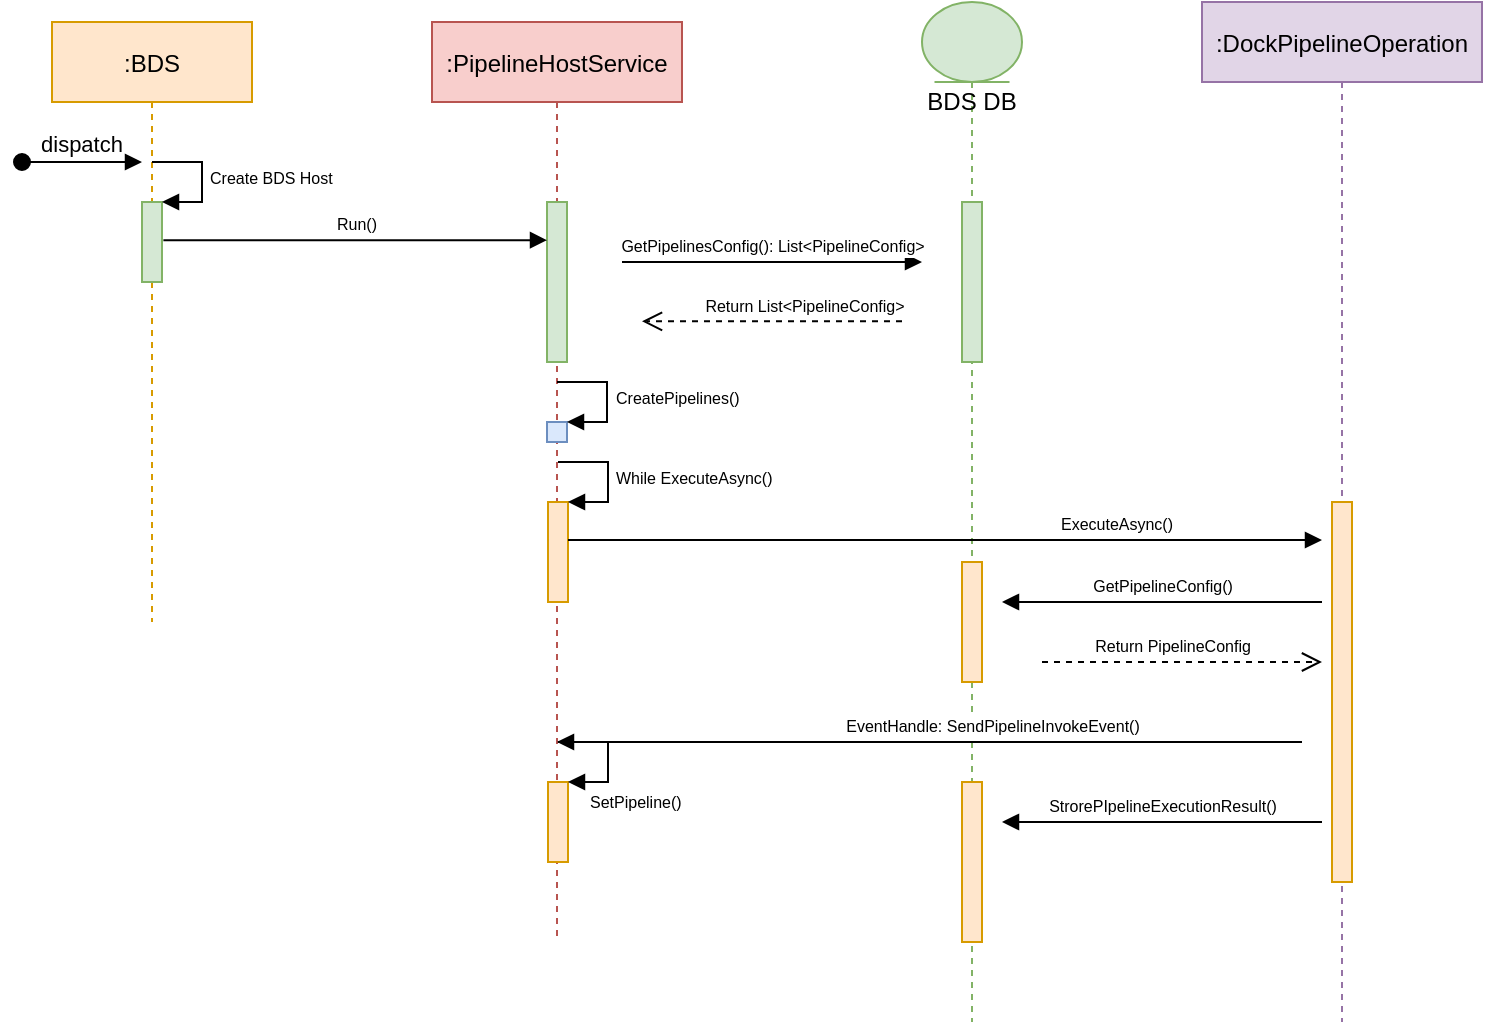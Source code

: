 <mxfile version="13.10.8" type="device" pages="4"><diagram id="kgpKYQtTHZ0yAKxKKP6v" name="BDSWorkFlow"><mxGraphModel dx="1102" dy="614" grid="1" gridSize="10" guides="1" tooltips="1" connect="1" arrows="1" fold="1" page="1" pageScale="1" pageWidth="850" pageHeight="1100" background="none" math="0" shadow="0"><root><mxCell id="0"/><mxCell id="1" parent="0"/><mxCell id="3nuBFxr9cyL0pnOWT2aG-1" value=":BDS" style="shape=umlLifeline;perimeter=lifelinePerimeter;container=1;collapsible=0;recursiveResize=0;rounded=0;shadow=0;strokeWidth=1;fillColor=#ffe6cc;strokeColor=#d79b00;" parent="1" vertex="1"><mxGeometry x="105" y="90" width="100" height="300" as="geometry"/></mxCell><mxCell id="3nuBFxr9cyL0pnOWT2aG-3" value="dispatch" style="verticalAlign=bottom;startArrow=oval;endArrow=block;startSize=8;shadow=0;strokeWidth=1;" parent="3nuBFxr9cyL0pnOWT2aG-1" edge="1"><mxGeometry relative="1" as="geometry"><mxPoint x="-15" y="70" as="sourcePoint"/><mxPoint x="45" y="70" as="targetPoint"/></mxGeometry></mxCell><mxCell id="y8bdhfk6I3PxxuEgLEaM-15" value="" style="html=1;points=[];perimeter=orthogonalPerimeter;fontSize=8;fillColor=#d5e8d4;strokeColor=#82b366;" parent="3nuBFxr9cyL0pnOWT2aG-1" vertex="1"><mxGeometry x="45" y="90" width="10" height="40" as="geometry"/></mxCell><mxCell id="y8bdhfk6I3PxxuEgLEaM-16" value="Create BDS Host" style="edgeStyle=orthogonalEdgeStyle;html=1;align=left;spacingLeft=2;endArrow=block;rounded=0;entryX=1;entryY=0;fontSize=8;" parent="3nuBFxr9cyL0pnOWT2aG-1" target="y8bdhfk6I3PxxuEgLEaM-15" edge="1"><mxGeometry relative="1" as="geometry"><mxPoint x="50" y="70" as="sourcePoint"/><Array as="points"><mxPoint x="75" y="70"/></Array></mxGeometry></mxCell><mxCell id="3nuBFxr9cyL0pnOWT2aG-5" value=":PipelineHostService" style="shape=umlLifeline;perimeter=lifelinePerimeter;container=1;collapsible=0;recursiveResize=0;rounded=0;shadow=0;strokeWidth=1;fillColor=#f8cecc;strokeColor=#b85450;" parent="1" vertex="1"><mxGeometry x="295" y="90" width="125" height="460" as="geometry"/></mxCell><mxCell id="3nuBFxr9cyL0pnOWT2aG-6" value="" style="points=[];perimeter=orthogonalPerimeter;rounded=0;shadow=0;strokeWidth=1;fillColor=#d5e8d4;strokeColor=#82b366;" parent="3nuBFxr9cyL0pnOWT2aG-5" vertex="1"><mxGeometry x="57.5" y="90" width="10" height="80" as="geometry"/></mxCell><mxCell id="y8bdhfk6I3PxxuEgLEaM-41" value="" style="html=1;points=[];perimeter=orthogonalPerimeter;fontSize=8;fillColor=#dae8fc;strokeColor=#6c8ebf;" parent="3nuBFxr9cyL0pnOWT2aG-5" vertex="1"><mxGeometry x="57.5" y="200" width="10" height="10" as="geometry"/></mxCell><mxCell id="y8bdhfk6I3PxxuEgLEaM-42" value="CreatePipelines()" style="edgeStyle=orthogonalEdgeStyle;html=1;align=left;spacingLeft=2;endArrow=block;rounded=0;entryX=1;entryY=0;fontSize=8;" parent="3nuBFxr9cyL0pnOWT2aG-5" target="y8bdhfk6I3PxxuEgLEaM-41" edge="1"><mxGeometry relative="1" as="geometry"><mxPoint x="62.5" y="180" as="sourcePoint"/><Array as="points"><mxPoint x="87.5" y="180"/></Array></mxGeometry></mxCell><mxCell id="y8bdhfk6I3PxxuEgLEaM-43" value="" style="html=1;points=[];perimeter=orthogonalPerimeter;fontSize=8;fillColor=#ffe6cc;strokeColor=#d79b00;" parent="3nuBFxr9cyL0pnOWT2aG-5" vertex="1"><mxGeometry x="58" y="240" width="10" height="50" as="geometry"/></mxCell><mxCell id="y8bdhfk6I3PxxuEgLEaM-44" value="While&amp;nbsp;ExecuteAsync()" style="edgeStyle=orthogonalEdgeStyle;html=1;align=left;spacingLeft=2;endArrow=block;rounded=0;entryX=1;entryY=0;fontSize=8;" parent="3nuBFxr9cyL0pnOWT2aG-5" target="y8bdhfk6I3PxxuEgLEaM-43" edge="1"><mxGeometry relative="1" as="geometry"><mxPoint x="63" y="220" as="sourcePoint"/><Array as="points"><mxPoint x="88" y="220"/></Array></mxGeometry></mxCell><mxCell id="y8bdhfk6I3PxxuEgLEaM-46" value="" style="html=1;points=[];perimeter=orthogonalPerimeter;fontSize=8;fillColor=#ffe6cc;strokeColor=#d79b00;" parent="3nuBFxr9cyL0pnOWT2aG-5" vertex="1"><mxGeometry x="58" y="380" width="10" height="40" as="geometry"/></mxCell><mxCell id="y8bdhfk6I3PxxuEgLEaM-47" value="SetPipeline()" style="edgeStyle=orthogonalEdgeStyle;html=1;align=left;spacingLeft=2;endArrow=block;rounded=0;entryX=1;entryY=0;fontSize=8;" parent="3nuBFxr9cyL0pnOWT2aG-5" target="y8bdhfk6I3PxxuEgLEaM-46" edge="1"><mxGeometry x="0.784" y="10" relative="1" as="geometry"><mxPoint x="63" y="360" as="sourcePoint"/><Array as="points"><mxPoint x="88" y="360"/></Array><mxPoint as="offset"/></mxGeometry></mxCell><mxCell id="y8bdhfk6I3PxxuEgLEaM-7" value=":DockPipelineOperation" style="shape=umlLifeline;perimeter=lifelinePerimeter;container=1;collapsible=0;recursiveResize=0;rounded=0;shadow=0;strokeWidth=1;fillColor=#e1d5e7;strokeColor=#9673a6;" parent="1" vertex="1"><mxGeometry x="680" y="80" width="140" height="510" as="geometry"/></mxCell><mxCell id="y8bdhfk6I3PxxuEgLEaM-8" value="" style="points=[];perimeter=orthogonalPerimeter;rounded=0;shadow=0;strokeWidth=1;fillColor=#ffe6cc;strokeColor=#d79b00;" parent="y8bdhfk6I3PxxuEgLEaM-7" vertex="1"><mxGeometry x="65" y="250" width="10" height="190" as="geometry"/></mxCell><mxCell id="y8bdhfk6I3PxxuEgLEaM-14" value="&lt;font style=&quot;font-size: 12px&quot;&gt;BDS DB&lt;/font&gt;" style="shape=umlLifeline;participant=umlEntity;perimeter=lifelinePerimeter;whiteSpace=wrap;html=1;container=1;collapsible=0;recursiveResize=0;verticalAlign=top;spacingTop=36;outlineConnect=0;fontSize=8;fillColor=#d5e8d4;strokeColor=#82b366;" parent="1" vertex="1"><mxGeometry x="540" y="80" width="50" height="510" as="geometry"/></mxCell><mxCell id="y8bdhfk6I3PxxuEgLEaM-26" value="" style="html=1;points=[];perimeter=orthogonalPerimeter;fontSize=8;fillColor=#d5e8d4;strokeColor=#82b366;" parent="y8bdhfk6I3PxxuEgLEaM-14" vertex="1"><mxGeometry x="20" y="100" width="10" height="80" as="geometry"/></mxCell><mxCell id="y8bdhfk6I3PxxuEgLEaM-35" value="" style="html=1;points=[];perimeter=orthogonalPerimeter;fontSize=8;fillColor=#ffe6cc;strokeColor=#d79b00;" parent="y8bdhfk6I3PxxuEgLEaM-14" vertex="1"><mxGeometry x="20" y="280" width="10" height="60" as="geometry"/></mxCell><mxCell id="y8bdhfk6I3PxxuEgLEaM-48" value="" style="html=1;points=[];perimeter=orthogonalPerimeter;fontSize=8;fillColor=#ffe6cc;strokeColor=#d79b00;" parent="y8bdhfk6I3PxxuEgLEaM-14" vertex="1"><mxGeometry x="20" y="390" width="10" height="80" as="geometry"/></mxCell><mxCell id="y8bdhfk6I3PxxuEgLEaM-17" value="Run()" style="html=1;verticalAlign=bottom;endArrow=block;fontSize=8;exitX=1.069;exitY=0.477;exitDx=0;exitDy=0;exitPerimeter=0;" parent="1" source="y8bdhfk6I3PxxuEgLEaM-15" target="3nuBFxr9cyL0pnOWT2aG-6" edge="1"><mxGeometry width="80" relative="1" as="geometry"><mxPoint x="200" y="200" as="sourcePoint"/><mxPoint x="310" y="200" as="targetPoint"/></mxGeometry></mxCell><mxCell id="y8bdhfk6I3PxxuEgLEaM-25" value="GetPipelinesConfig(): List&amp;lt;PipelineConfig&amp;gt;" style="html=1;verticalAlign=bottom;endArrow=block;fontSize=8;" parent="1" edge="1"><mxGeometry width="80" relative="1" as="geometry"><mxPoint x="390" y="210" as="sourcePoint"/><mxPoint x="540" y="210" as="targetPoint"/></mxGeometry></mxCell><mxCell id="y8bdhfk6I3PxxuEgLEaM-28" value="Return List&amp;lt;PipelineConfig&amp;gt;" style="html=1;verticalAlign=bottom;endArrow=open;dashed=1;endSize=8;fontSize=8;" parent="1" edge="1"><mxGeometry x="-0.25" relative="1" as="geometry"><mxPoint x="530" y="239.66" as="sourcePoint"/><mxPoint x="400" y="239.66" as="targetPoint"/><mxPoint as="offset"/></mxGeometry></mxCell><mxCell id="y8bdhfk6I3PxxuEgLEaM-31" value="ExecuteAsync()" style="html=1;verticalAlign=bottom;endArrow=block;fontSize=8;" parent="1" source="y8bdhfk6I3PxxuEgLEaM-43" edge="1"><mxGeometry x="0.453" width="80" relative="1" as="geometry"><mxPoint x="390" y="349" as="sourcePoint"/><mxPoint x="740" y="349" as="targetPoint"/><mxPoint as="offset"/></mxGeometry></mxCell><mxCell id="y8bdhfk6I3PxxuEgLEaM-36" value="GetPipelineConfig()" style="html=1;verticalAlign=bottom;endArrow=block;fontSize=8;" parent="1" edge="1"><mxGeometry width="80" relative="1" as="geometry"><mxPoint x="740" y="380" as="sourcePoint"/><mxPoint x="580" y="380" as="targetPoint"/></mxGeometry></mxCell><mxCell id="y8bdhfk6I3PxxuEgLEaM-37" value="Return PipelineConfig" style="html=1;verticalAlign=bottom;endArrow=open;dashed=1;endSize=8;fontSize=8;" parent="1" edge="1"><mxGeometry x="-0.077" relative="1" as="geometry"><mxPoint x="600" y="410" as="sourcePoint"/><mxPoint x="740" y="410" as="targetPoint"/><mxPoint as="offset"/></mxGeometry></mxCell><mxCell id="y8bdhfk6I3PxxuEgLEaM-40" value="EventHandle: SendPipelineInvokeEvent()" style="html=1;verticalAlign=bottom;endArrow=block;fontSize=8;" parent="1" target="3nuBFxr9cyL0pnOWT2aG-5" edge="1"><mxGeometry x="-0.167" width="80" relative="1" as="geometry"><mxPoint x="730" y="450" as="sourcePoint"/><mxPoint x="510" y="450" as="targetPoint"/><mxPoint as="offset"/></mxGeometry></mxCell><mxCell id="y8bdhfk6I3PxxuEgLEaM-49" value="StrorePIpelineExecutionResult()" style="html=1;verticalAlign=bottom;endArrow=block;fontSize=8;" parent="1" edge="1"><mxGeometry width="80" relative="1" as="geometry"><mxPoint x="740" y="490" as="sourcePoint"/><mxPoint x="580" y="490" as="targetPoint"/></mxGeometry></mxCell></root></mxGraphModel></diagram><diagram id="IE95ySU-UBzpjy63eJB9" name="InheritInterface"><mxGraphModel dx="1952" dy="614" grid="0" gridSize="10" guides="1" tooltips="1" connect="1" arrows="1" fold="1" page="1" pageScale="1" pageWidth="850" pageHeight="1100" math="0" shadow="0"><root><mxCell id="-082VJbZBnjSl6bDtfUx-0"/><mxCell id="-082VJbZBnjSl6bDtfUx-1" parent="-082VJbZBnjSl6bDtfUx-0"/><mxCell id="-082VJbZBnjSl6bDtfUx-24" style="edgeStyle=none;rounded=0;orthogonalLoop=1;jettySize=auto;html=1;fontSize=12;" edge="1" parent="-082VJbZBnjSl6bDtfUx-1" source="-082VJbZBnjSl6bDtfUx-2" target="-082VJbZBnjSl6bDtfUx-7"><mxGeometry relative="1" as="geometry"/></mxCell><mxCell id="-082VJbZBnjSl6bDtfUx-25" value="Property Ref" style="edgeLabel;html=1;align=center;verticalAlign=middle;resizable=0;points=[];fontSize=12;" vertex="1" connectable="0" parent="-082VJbZBnjSl6bDtfUx-24"><mxGeometry x="0.112" relative="1" as="geometry"><mxPoint as="offset"/></mxGeometry></mxCell><mxCell id="-082VJbZBnjSl6bDtfUx-2" value="Resource" style="html=1;fontSize=12;fontStyle=1;fillColor=#ffe6cc;strokeColor=#d79b00;" vertex="1" parent="-082VJbZBnjSl6bDtfUx-1"><mxGeometry x="-325" y="85" width="210" height="60" as="geometry"/></mxCell><mxCell id="-082VJbZBnjSl6bDtfUx-26" style="edgeStyle=none;rounded=0;orthogonalLoop=1;jettySize=auto;html=1;fontSize=12;entryX=0.25;entryY=1;entryDx=0;entryDy=0;" edge="1" parent="-082VJbZBnjSl6bDtfUx-1" source="-082VJbZBnjSl6bDtfUx-9" target="-082VJbZBnjSl6bDtfUx-7"><mxGeometry relative="1" as="geometry"><mxPoint x="20" y="205" as="targetPoint"/></mxGeometry></mxCell><mxCell id="-082VJbZBnjSl6bDtfUx-27" value="Inherit" style="edgeLabel;html=1;align=center;verticalAlign=middle;resizable=0;points=[];fontSize=12;" vertex="1" connectable="0" parent="-082VJbZBnjSl6bDtfUx-26"><mxGeometry x="-0.161" y="-1" relative="1" as="geometry"><mxPoint as="offset"/></mxGeometry></mxCell><mxCell id="-082VJbZBnjSl6bDtfUx-7" value="«interface»&lt;br&gt;&lt;b&gt;IResourceProperties&lt;/b&gt;" style="html=1;fontSize=12;fillColor=#d5e8d4;strokeColor=#82b366;" vertex="1" parent="-082VJbZBnjSl6bDtfUx-1"><mxGeometry x="-360" y="243" width="280" height="60" as="geometry"/></mxCell><mxCell id="-082VJbZBnjSl6bDtfUx-9" value="«interface»&lt;br&gt;&lt;b&gt;IBook&lt;/b&gt;" style="html=1;fontSize=12;fillColor=#d5e8d4;strokeColor=#82b366;" vertex="1" parent="-082VJbZBnjSl6bDtfUx-1"><mxGeometry x="-456" y="407" width="230" height="60" as="geometry"/></mxCell><mxCell id="-082VJbZBnjSl6bDtfUx-30" style="edgeStyle=none;rounded=0;orthogonalLoop=1;jettySize=auto;html=1;exitX=0.5;exitY=0;exitDx=0;exitDy=0;entryX=0.5;entryY=1;entryDx=0;entryDy=0;fontSize=12;" edge="1" parent="-082VJbZBnjSl6bDtfUx-1" source="-082VJbZBnjSl6bDtfUx-13" target="-082VJbZBnjSl6bDtfUx-9"><mxGeometry relative="1" as="geometry"/></mxCell><mxCell id="-082VJbZBnjSl6bDtfUx-31" value="Implement" style="edgeLabel;html=1;align=center;verticalAlign=middle;resizable=0;points=[];fontSize=12;" vertex="1" connectable="0" parent="-082VJbZBnjSl6bDtfUx-30"><mxGeometry x="0.176" relative="1" as="geometry"><mxPoint as="offset"/></mxGeometry></mxCell><mxCell id="-082VJbZBnjSl6bDtfUx-13" value="Book" style="html=1;fontSize=12;fillColor=#ffe6cc;strokeColor=#d79b00;fontStyle=1" vertex="1" parent="-082VJbZBnjSl6bDtfUx-1"><mxGeometry x="-456" y="580" width="210" height="60" as="geometry"/></mxCell><mxCell id="-082VJbZBnjSl6bDtfUx-40" style="edgeStyle=none;rounded=0;orthogonalLoop=1;jettySize=auto;html=1;entryX=0.75;entryY=1;entryDx=0;entryDy=0;fontSize=12;" edge="1" parent="-082VJbZBnjSl6bDtfUx-1" source="-082VJbZBnjSl6bDtfUx-36" target="-082VJbZBnjSl6bDtfUx-7"><mxGeometry relative="1" as="geometry"/></mxCell><mxCell id="-082VJbZBnjSl6bDtfUx-41" value="Inherit" style="edgeLabel;html=1;align=center;verticalAlign=middle;resizable=0;points=[];fontSize=12;" vertex="1" connectable="0" parent="-082VJbZBnjSl6bDtfUx-40"><mxGeometry x="0.13" relative="1" as="geometry"><mxPoint x="5.07" y="4.04" as="offset"/></mxGeometry></mxCell><mxCell id="-082VJbZBnjSl6bDtfUx-36" value="«interface»&lt;br&gt;&lt;b&gt;IPencil&lt;/b&gt;" style="html=1;fontSize=12;fillColor=#d5e8d4;strokeColor=#82b366;" vertex="1" parent="-082VJbZBnjSl6bDtfUx-1"><mxGeometry x="-200" y="407" width="230" height="60" as="geometry"/></mxCell><mxCell id="-082VJbZBnjSl6bDtfUx-38" style="edgeStyle=none;rounded=0;orthogonalLoop=1;jettySize=auto;html=1;fontSize=12;" edge="1" parent="-082VJbZBnjSl6bDtfUx-1" source="-082VJbZBnjSl6bDtfUx-37" target="-082VJbZBnjSl6bDtfUx-36"><mxGeometry relative="1" as="geometry"/></mxCell><mxCell id="-082VJbZBnjSl6bDtfUx-39" value="Implement" style="edgeLabel;html=1;align=center;verticalAlign=middle;resizable=0;points=[];fontSize=12;" vertex="1" connectable="0" parent="-082VJbZBnjSl6bDtfUx-38"><mxGeometry x="0.197" y="-3" relative="1" as="geometry"><mxPoint as="offset"/></mxGeometry></mxCell><mxCell id="-082VJbZBnjSl6bDtfUx-37" value="Pencil" style="html=1;fontSize=12;fillColor=#ffe6cc;strokeColor=#d79b00;fontStyle=1" vertex="1" parent="-082VJbZBnjSl6bDtfUx-1"><mxGeometry x="-180" y="580" width="210" height="60" as="geometry"/></mxCell><mxCell id="-082VJbZBnjSl6bDtfUx-42" value="Resource get values of Book or Pencil through property." style="whiteSpace=wrap;html=1;fontSize=16;fillColor=#fff2cc;strokeColor=#d6b656;" vertex="1" parent="-082VJbZBnjSl6bDtfUx-1"><mxGeometry x="36" y="148" width="483" height="60" as="geometry"/></mxCell><mxCell id="-082VJbZBnjSl6bDtfUx-43" style="edgeStyle=none;rounded=0;orthogonalLoop=1;jettySize=auto;html=1;fontSize=12;" edge="1" parent="-082VJbZBnjSl6bDtfUx-1" source="-082VJbZBnjSl6bDtfUx-45" target="-082VJbZBnjSl6bDtfUx-48"><mxGeometry relative="1" as="geometry"/></mxCell><mxCell id="-082VJbZBnjSl6bDtfUx-44" value="Property Ref" style="edgeLabel;html=1;align=center;verticalAlign=middle;resizable=0;points=[];fontSize=12;" vertex="1" connectable="0" parent="-082VJbZBnjSl6bDtfUx-43"><mxGeometry x="0.112" relative="1" as="geometry"><mxPoint as="offset"/></mxGeometry></mxCell><mxCell id="-082VJbZBnjSl6bDtfUx-45" value="DigitalTwinsEndpointResource" style="html=1;fontSize=12;fontStyle=1;fillColor=#ffe6cc;strokeColor=#d79b00;" vertex="1" parent="-082VJbZBnjSl6bDtfUx-1"><mxGeometry x="-332" y="846" width="210" height="60" as="geometry"/></mxCell><mxCell id="-082VJbZBnjSl6bDtfUx-46" style="edgeStyle=none;rounded=0;orthogonalLoop=1;jettySize=auto;html=1;fontSize=12;entryX=0.25;entryY=1;entryDx=0;entryDy=0;" edge="1" parent="-082VJbZBnjSl6bDtfUx-1" source="-082VJbZBnjSl6bDtfUx-49" target="-082VJbZBnjSl6bDtfUx-48"><mxGeometry relative="1" as="geometry"><mxPoint x="13" y="966" as="targetPoint"/></mxGeometry></mxCell><mxCell id="-082VJbZBnjSl6bDtfUx-47" value="Inherit" style="edgeLabel;html=1;align=center;verticalAlign=middle;resizable=0;points=[];fontSize=12;" vertex="1" connectable="0" parent="-082VJbZBnjSl6bDtfUx-46"><mxGeometry x="-0.161" y="-1" relative="1" as="geometry"><mxPoint as="offset"/></mxGeometry></mxCell><mxCell id="-082VJbZBnjSl6bDtfUx-48" value="«interface»&lt;br&gt;&lt;b&gt;IDigitalTwinsEndpointResourceProperties&lt;/b&gt;" style="html=1;fontSize=12;fillColor=#d5e8d4;strokeColor=#82b366;" vertex="1" parent="-082VJbZBnjSl6bDtfUx-1"><mxGeometry x="-367" y="1004" width="280" height="60" as="geometry"/></mxCell><mxCell id="-082VJbZBnjSl6bDtfUx-49" value="«interface»&lt;br&gt;&lt;b&gt;IEventHub&lt;/b&gt;" style="html=1;fontSize=12;fillColor=#d5e8d4;strokeColor=#82b366;" vertex="1" parent="-082VJbZBnjSl6bDtfUx-1"><mxGeometry x="-463" y="1168" width="230" height="60" as="geometry"/></mxCell><mxCell id="-082VJbZBnjSl6bDtfUx-50" style="edgeStyle=none;rounded=0;orthogonalLoop=1;jettySize=auto;html=1;exitX=0.5;exitY=0;exitDx=0;exitDy=0;entryX=0.5;entryY=1;entryDx=0;entryDy=0;fontSize=12;" edge="1" parent="-082VJbZBnjSl6bDtfUx-1" source="-082VJbZBnjSl6bDtfUx-52" target="-082VJbZBnjSl6bDtfUx-49"><mxGeometry relative="1" as="geometry"/></mxCell><mxCell id="-082VJbZBnjSl6bDtfUx-51" value="Implement" style="edgeLabel;html=1;align=center;verticalAlign=middle;resizable=0;points=[];fontSize=12;" vertex="1" connectable="0" parent="-082VJbZBnjSl6bDtfUx-50"><mxGeometry x="0.176" relative="1" as="geometry"><mxPoint as="offset"/></mxGeometry></mxCell><mxCell id="-082VJbZBnjSl6bDtfUx-52" value="EventHub" style="html=1;fontSize=12;fillColor=#ffe6cc;strokeColor=#d79b00;fontStyle=1" vertex="1" parent="-082VJbZBnjSl6bDtfUx-1"><mxGeometry x="-463" y="1341" width="210" height="60" as="geometry"/></mxCell><mxCell id="-082VJbZBnjSl6bDtfUx-53" style="edgeStyle=none;rounded=0;orthogonalLoop=1;jettySize=auto;html=1;entryX=0.75;entryY=1;entryDx=0;entryDy=0;fontSize=12;" edge="1" parent="-082VJbZBnjSl6bDtfUx-1" source="-082VJbZBnjSl6bDtfUx-55" target="-082VJbZBnjSl6bDtfUx-48"><mxGeometry relative="1" as="geometry"/></mxCell><mxCell id="-082VJbZBnjSl6bDtfUx-54" value="Inherit" style="edgeLabel;html=1;align=center;verticalAlign=middle;resizable=0;points=[];fontSize=12;" vertex="1" connectable="0" parent="-082VJbZBnjSl6bDtfUx-53"><mxGeometry x="0.13" relative="1" as="geometry"><mxPoint x="5.07" y="4.04" as="offset"/></mxGeometry></mxCell><mxCell id="-082VJbZBnjSl6bDtfUx-55" value="«interface»&lt;br&gt;&lt;b&gt;IEventGrid&lt;/b&gt;" style="html=1;fontSize=12;fillColor=#d5e8d4;strokeColor=#82b366;" vertex="1" parent="-082VJbZBnjSl6bDtfUx-1"><mxGeometry x="-207" y="1168" width="230" height="60" as="geometry"/></mxCell><mxCell id="-082VJbZBnjSl6bDtfUx-56" style="edgeStyle=none;rounded=0;orthogonalLoop=1;jettySize=auto;html=1;fontSize=12;" edge="1" parent="-082VJbZBnjSl6bDtfUx-1" source="-082VJbZBnjSl6bDtfUx-58" target="-082VJbZBnjSl6bDtfUx-55"><mxGeometry relative="1" as="geometry"/></mxCell><mxCell id="-082VJbZBnjSl6bDtfUx-57" value="Implement" style="edgeLabel;html=1;align=center;verticalAlign=middle;resizable=0;points=[];fontSize=12;" vertex="1" connectable="0" parent="-082VJbZBnjSl6bDtfUx-56"><mxGeometry x="0.197" y="-3" relative="1" as="geometry"><mxPoint as="offset"/></mxGeometry></mxCell><mxCell id="-082VJbZBnjSl6bDtfUx-58" value="EventGrid" style="html=1;fontSize=12;fillColor=#ffe6cc;strokeColor=#d79b00;fontStyle=1" vertex="1" parent="-082VJbZBnjSl6bDtfUx-1"><mxGeometry x="-187" y="1341" width="210" height="60" as="geometry"/></mxCell></root></mxGraphModel></diagram><diagram id="-BoTp2ZcI-_VHBVRekhV" name="PipelineConfigStatusTransform"><mxGraphModel dx="1102" dy="614" grid="1" gridSize="10" guides="1" tooltips="1" connect="1" arrows="1" fold="1" page="1" pageScale="1" pageWidth="850" pageHeight="1100" math="0" shadow="0"><root><mxCell id="WeQBH2ZYufqtxFUmQ3xn-0"/><mxCell id="WeQBH2ZYufqtxFUmQ3xn-1" parent="WeQBH2ZYufqtxFUmQ3xn-0"/><mxCell id="_Mrb3BgsN3yDwzTkNNpP-16" value="" style="edgeStyle=orthogonalEdgeStyle;rounded=0;orthogonalLoop=1;jettySize=auto;html=1;strokeWidth=2;" parent="WeQBH2ZYufqtxFUmQ3xn-1" source="_Mrb3BgsN3yDwzTkNNpP-17" target="_Mrb3BgsN3yDwzTkNNpP-18" edge="1"><mxGeometry relative="1" as="geometry"/></mxCell><mxCell id="_Mrb3BgsN3yDwzTkNNpP-17" value="Wait" style="whiteSpace=wrap;html=1;strokeWidth=2;fontSize=14;" parent="WeQBH2ZYufqtxFUmQ3xn-1" vertex="1"><mxGeometry x="230" y="240" width="120" height="60" as="geometry"/></mxCell><mxCell id="_Mrb3BgsN3yDwzTkNNpP-20" value="" style="edgeStyle=orthogonalEdgeStyle;rounded=0;orthogonalLoop=1;jettySize=auto;html=1;fontSize=14;strokeWidth=2;" parent="WeQBH2ZYufqtxFUmQ3xn-1" source="_Mrb3BgsN3yDwzTkNNpP-18" target="_Mrb3BgsN3yDwzTkNNpP-19" edge="1"><mxGeometry relative="1" as="geometry"/></mxCell><mxCell id="_Mrb3BgsN3yDwzTkNNpP-18" value="Running" style="whiteSpace=wrap;html=1;strokeWidth=2;fontSize=14;" parent="WeQBH2ZYufqtxFUmQ3xn-1" vertex="1"><mxGeometry x="430" y="240" width="120" height="60" as="geometry"/></mxCell><mxCell id="_Mrb3BgsN3yDwzTkNNpP-22" value="" style="edgeStyle=orthogonalEdgeStyle;rounded=0;orthogonalLoop=1;jettySize=auto;html=1;fontSize=14;strokeWidth=2;" parent="WeQBH2ZYufqtxFUmQ3xn-1" source="_Mrb3BgsN3yDwzTkNNpP-19" target="_Mrb3BgsN3yDwzTkNNpP-21" edge="1"><mxGeometry relative="1" as="geometry"/></mxCell><mxCell id="_Mrb3BgsN3yDwzTkNNpP-19" value="Stop(manual)" style="whiteSpace=wrap;html=1;fontSize=14;strokeWidth=2;" parent="WeQBH2ZYufqtxFUmQ3xn-1" vertex="1"><mxGeometry x="630" y="240" width="120" height="60" as="geometry"/></mxCell><mxCell id="_Mrb3BgsN3yDwzTkNNpP-24" value="" style="edgeStyle=orthogonalEdgeStyle;rounded=0;orthogonalLoop=1;jettySize=auto;html=1;fontSize=14;strokeWidth=2;" parent="WeQBH2ZYufqtxFUmQ3xn-1" source="_Mrb3BgsN3yDwzTkNNpP-21" target="_Mrb3BgsN3yDwzTkNNpP-23" edge="1"><mxGeometry relative="1" as="geometry"/></mxCell><mxCell id="_Mrb3BgsN3yDwzTkNNpP-27" value="" style="edgeStyle=orthogonalEdgeStyle;rounded=0;orthogonalLoop=1;jettySize=auto;html=1;fontSize=14;strokeWidth=2;" parent="WeQBH2ZYufqtxFUmQ3xn-1" source="_Mrb3BgsN3yDwzTkNNpP-21" target="_Mrb3BgsN3yDwzTkNNpP-26" edge="1"><mxGeometry relative="1" as="geometry"/></mxCell><mxCell id="_Mrb3BgsN3yDwzTkNNpP-21" value="Stopped" style="whiteSpace=wrap;html=1;fontSize=14;strokeWidth=2;" parent="WeQBH2ZYufqtxFUmQ3xn-1" vertex="1"><mxGeometry x="630" y="380" width="120" height="60" as="geometry"/></mxCell><mxCell id="_Mrb3BgsN3yDwzTkNNpP-25" style="edgeStyle=orthogonalEdgeStyle;rounded=0;orthogonalLoop=1;jettySize=auto;html=1;exitX=0;exitY=0.5;exitDx=0;exitDy=0;entryX=0.5;entryY=1;entryDx=0;entryDy=0;fontSize=14;strokeWidth=2;" parent="WeQBH2ZYufqtxFUmQ3xn-1" source="_Mrb3BgsN3yDwzTkNNpP-23" target="_Mrb3BgsN3yDwzTkNNpP-17" edge="1"><mxGeometry relative="1" as="geometry"/></mxCell><mxCell id="_Mrb3BgsN3yDwzTkNNpP-23" value="Restart(manual)" style="whiteSpace=wrap;html=1;fontSize=14;strokeWidth=2;" parent="WeQBH2ZYufqtxFUmQ3xn-1" vertex="1"><mxGeometry x="430" y="380" width="120" height="60" as="geometry"/></mxCell><mxCell id="N2nGqDumAovXHfqF1Tfp-23" value="" style="edgeStyle=orthogonalEdgeStyle;rounded=0;orthogonalLoop=1;jettySize=auto;html=1;strokeWidth=2;fontSize=14;" parent="WeQBH2ZYufqtxFUmQ3xn-1" source="_Mrb3BgsN3yDwzTkNNpP-26" target="N2nGqDumAovXHfqF1Tfp-22" edge="1"><mxGeometry relative="1" as="geometry"/></mxCell><mxCell id="_Mrb3BgsN3yDwzTkNNpP-26" value="Remove(manual)" style="whiteSpace=wrap;html=1;fontSize=14;strokeWidth=2;" parent="WeQBH2ZYufqtxFUmQ3xn-1" vertex="1"><mxGeometry x="630" y="520" width="120" height="60" as="geometry"/></mxCell><mxCell id="5ao0zPvd_NVq83_f9udr-3" value="Removed" style="strokeWidth=2;html=1;shape=mxgraph.flowchart.terminator;whiteSpace=wrap;fontSize=14;" parent="WeQBH2ZYufqtxFUmQ3xn-1" vertex="1"><mxGeometry x="640" y="820" width="100" height="60" as="geometry"/></mxCell><mxCell id="N2nGqDumAovXHfqF1Tfp-2" style="edgeStyle=orthogonalEdgeStyle;rounded=0;orthogonalLoop=1;jettySize=auto;html=1;entryX=0;entryY=0.5;entryDx=0;entryDy=0;strokeWidth=2;fontSize=14;" parent="WeQBH2ZYufqtxFUmQ3xn-1" source="N2nGqDumAovXHfqF1Tfp-0" target="_Mrb3BgsN3yDwzTkNNpP-17" edge="1"><mxGeometry relative="1" as="geometry"/></mxCell><mxCell id="N2nGqDumAovXHfqF1Tfp-0" value="Add" style="whiteSpace=wrap;html=1;fontSize=14;strokeWidth=2;" parent="WeQBH2ZYufqtxFUmQ3xn-1" vertex="1"><mxGeometry x="50" y="240" width="120" height="60" as="geometry"/></mxCell><mxCell id="N2nGqDumAovXHfqF1Tfp-6" style="edgeStyle=orthogonalEdgeStyle;rounded=0;orthogonalLoop=1;jettySize=auto;html=1;entryX=0.5;entryY=0;entryDx=0;entryDy=0;strokeWidth=2;fontSize=14;" parent="WeQBH2ZYufqtxFUmQ3xn-1" source="N2nGqDumAovXHfqF1Tfp-3" target="N2nGqDumAovXHfqF1Tfp-0" edge="1"><mxGeometry relative="1" as="geometry"/></mxCell><mxCell id="N2nGqDumAovXHfqF1Tfp-7" value="Get status of pipeline config" style="edgeLabel;html=1;align=center;verticalAlign=middle;resizable=0;points=[];fontSize=14;" parent="N2nGqDumAovXHfqF1Tfp-6" vertex="1" connectable="0"><mxGeometry x="-0.22" y="-1" relative="1" as="geometry"><mxPoint as="offset"/></mxGeometry></mxCell><mxCell id="N2nGqDumAovXHfqF1Tfp-3" value="" style="strokeWidth=2;html=1;shape=mxgraph.flowchart.direct_data;whiteSpace=wrap;fontSize=14;" parent="WeQBH2ZYufqtxFUmQ3xn-1" vertex="1"><mxGeometry x="60" y="90" width="100" height="60" as="geometry"/></mxCell><mxCell id="N2nGqDumAovXHfqF1Tfp-8" value="" style="strokeWidth=2;html=1;shape=mxgraph.flowchart.direct_data;whiteSpace=wrap;fontSize=14;" parent="WeQBH2ZYufqtxFUmQ3xn-1" vertex="1"><mxGeometry x="640" y="90" width="100" height="60" as="geometry"/></mxCell><mxCell id="N2nGqDumAovXHfqF1Tfp-9" style="edgeStyle=orthogonalEdgeStyle;rounded=0;orthogonalLoop=1;jettySize=auto;html=1;entryX=0.5;entryY=0;entryDx=0;entryDy=0;strokeWidth=2;fontSize=14;exitX=0.5;exitY=1;exitDx=0;exitDy=0;exitPerimeter=0;" parent="WeQBH2ZYufqtxFUmQ3xn-1" source="N2nGqDumAovXHfqF1Tfp-8" target="_Mrb3BgsN3yDwzTkNNpP-19" edge="1"><mxGeometry relative="1" as="geometry"><mxPoint x="679.5" y="160" as="sourcePoint"/><mxPoint x="679.5" y="260" as="targetPoint"/></mxGeometry></mxCell><mxCell id="N2nGqDumAovXHfqF1Tfp-10" value="Get status of pipeline config" style="edgeLabel;html=1;align=center;verticalAlign=middle;resizable=0;points=[];fontSize=14;" parent="N2nGqDumAovXHfqF1Tfp-9" vertex="1" connectable="0"><mxGeometry x="-0.22" y="-1" relative="1" as="geometry"><mxPoint as="offset"/></mxGeometry></mxCell><mxCell id="N2nGqDumAovXHfqF1Tfp-14" style="edgeStyle=orthogonalEdgeStyle;rounded=0;orthogonalLoop=1;jettySize=auto;html=1;entryX=0.5;entryY=1;entryDx=0;entryDy=0;strokeWidth=2;fontSize=14;" parent="WeQBH2ZYufqtxFUmQ3xn-1" source="N2nGqDumAovXHfqF1Tfp-13" target="_Mrb3BgsN3yDwzTkNNpP-23" edge="1"><mxGeometry relative="1" as="geometry"/></mxCell><mxCell id="N2nGqDumAovXHfqF1Tfp-16" value="Get status of pipeline config" style="edgeLabel;html=1;align=center;verticalAlign=middle;resizable=0;points=[];fontSize=14;" parent="N2nGqDumAovXHfqF1Tfp-14" vertex="1" connectable="0"><mxGeometry x="0.76" relative="1" as="geometry"><mxPoint y="38" as="offset"/></mxGeometry></mxCell><mxCell id="N2nGqDumAovXHfqF1Tfp-13" value="" style="strokeWidth=2;html=1;shape=mxgraph.flowchart.direct_data;whiteSpace=wrap;fontSize=14;" parent="WeQBH2ZYufqtxFUmQ3xn-1" vertex="1"><mxGeometry x="440" y="520" width="100" height="60" as="geometry"/></mxCell><mxCell id="N2nGqDumAovXHfqF1Tfp-18" style="edgeStyle=orthogonalEdgeStyle;rounded=0;orthogonalLoop=1;jettySize=auto;html=1;exitX=0;exitY=0.5;exitDx=0;exitDy=0;exitPerimeter=0;entryX=1;entryY=0.5;entryDx=0;entryDy=0;strokeWidth=2;fontSize=14;" parent="WeQBH2ZYufqtxFUmQ3xn-1" source="N2nGqDumAovXHfqF1Tfp-17" target="_Mrb3BgsN3yDwzTkNNpP-26" edge="1"><mxGeometry relative="1" as="geometry"/></mxCell><mxCell id="N2nGqDumAovXHfqF1Tfp-19" value="Get status of pipeline config" style="edgeLabel;html=1;align=center;verticalAlign=middle;resizable=0;points=[];fontSize=14;rotation=-90;" parent="N2nGqDumAovXHfqF1Tfp-18" vertex="1" connectable="0"><mxGeometry x="-0.267" y="1" relative="1" as="geometry"><mxPoint as="offset"/></mxGeometry></mxCell><mxCell id="N2nGqDumAovXHfqF1Tfp-17" value="" style="strokeWidth=2;html=1;shape=mxgraph.flowchart.direct_data;whiteSpace=wrap;fontSize=14;" parent="WeQBH2ZYufqtxFUmQ3xn-1" vertex="1"><mxGeometry x="870" y="520" width="100" height="60" as="geometry"/></mxCell><mxCell id="N2nGqDumAovXHfqF1Tfp-24" style="edgeStyle=orthogonalEdgeStyle;rounded=0;orthogonalLoop=1;jettySize=auto;html=1;entryX=0.5;entryY=0;entryDx=0;entryDy=0;entryPerimeter=0;strokeWidth=2;fontSize=14;" parent="WeQBH2ZYufqtxFUmQ3xn-1" source="N2nGqDumAovXHfqF1Tfp-22" target="5ao0zPvd_NVq83_f9udr-3" edge="1"><mxGeometry relative="1" as="geometry"><Array as="points"><mxPoint x="690" y="780"/><mxPoint x="690" y="780"/></Array></mxGeometry></mxCell><mxCell id="N2nGqDumAovXHfqF1Tfp-25" value="Y" style="edgeLabel;html=1;align=center;verticalAlign=middle;resizable=0;points=[];fontSize=14;" parent="N2nGqDumAovXHfqF1Tfp-24" vertex="1" connectable="0"><mxGeometry x="-0.756" y="-3" relative="1" as="geometry"><mxPoint x="3" y="29" as="offset"/></mxGeometry></mxCell><mxCell id="N2nGqDumAovXHfqF1Tfp-26" style="edgeStyle=orthogonalEdgeStyle;rounded=0;orthogonalLoop=1;jettySize=auto;html=1;exitX=1;exitY=0.5;exitDx=0;exitDy=0;strokeWidth=2;fontSize=14;entryX=1;entryY=0.5;entryDx=0;entryDy=0;" parent="WeQBH2ZYufqtxFUmQ3xn-1" source="N2nGqDumAovXHfqF1Tfp-22" target="_Mrb3BgsN3yDwzTkNNpP-21" edge="1"><mxGeometry relative="1" as="geometry"><mxPoint x="740" y="690" as="targetPoint"/><Array as="points"><mxPoint x="1020" y="690"/><mxPoint x="1020" y="410"/></Array></mxGeometry></mxCell><mxCell id="N2nGqDumAovXHfqF1Tfp-27" value="N" style="edgeLabel;html=1;align=center;verticalAlign=middle;resizable=0;points=[];fontSize=14;" parent="N2nGqDumAovXHfqF1Tfp-26" vertex="1" connectable="0"><mxGeometry x="-0.881" y="-1" relative="1" as="geometry"><mxPoint as="offset"/></mxGeometry></mxCell><mxCell id="N2nGqDumAovXHfqF1Tfp-22" value="&lt;span&gt;Stopped&lt;/span&gt;" style="rhombus;whiteSpace=wrap;html=1;fontSize=14;strokeWidth=2;" parent="WeQBH2ZYufqtxFUmQ3xn-1" vertex="1"><mxGeometry x="650" y="650" width="80" height="80" as="geometry"/></mxCell></root></mxGraphModel></diagram><diagram id="jTEVJ8HgbOGhOPjLxxUO" name="InvokePipelineFlow"><mxGraphModel dx="1102" dy="614" grid="1" gridSize="10" guides="1" tooltips="1" connect="1" arrows="1" fold="1" page="1" pageScale="1" pageWidth="850" pageHeight="1100" math="0" shadow="0"><root><mxCell id="PA283_Gd86WjnvV2r9TO-0"/><mxCell id="PA283_Gd86WjnvV2r9TO-1" parent="PA283_Gd86WjnvV2r9TO-0"/><mxCell id="PA283_Gd86WjnvV2r9TO-13" value="" style="edgeStyle=orthogonalEdgeStyle;rounded=0;orthogonalLoop=1;jettySize=auto;html=1;strokeWidth=2;fontSize=11;" parent="PA283_Gd86WjnvV2r9TO-1" source="PA283_Gd86WjnvV2r9TO-3" target="PA283_Gd86WjnvV2r9TO-12" edge="1"><mxGeometry relative="1" as="geometry"/></mxCell><mxCell id="PA283_Gd86WjnvV2r9TO-3" value="PipelineConfig: Status" style="whiteSpace=wrap;html=1;fontSize=11;strokeWidth=2;" parent="PA283_Gd86WjnvV2r9TO-1" vertex="1"><mxGeometry x="110" y="140" width="120" height="60" as="geometry"/></mxCell><mxCell id="PA283_Gd86WjnvV2r9TO-15" value="" style="edgeStyle=orthogonalEdgeStyle;rounded=0;orthogonalLoop=1;jettySize=auto;html=1;strokeWidth=2;fontSize=11;" parent="PA283_Gd86WjnvV2r9TO-1" source="PA283_Gd86WjnvV2r9TO-5" target="PA283_Gd86WjnvV2r9TO-14" edge="1"><mxGeometry relative="1" as="geometry"/></mxCell><mxCell id="PA283_Gd86WjnvV2r9TO-5" value="PipelineConfig: ExecuteDT" style="whiteSpace=wrap;html=1;fontSize=11;strokeWidth=2;" parent="PA283_Gd86WjnvV2r9TO-1" vertex="1"><mxGeometry x="110" y="280" width="160" height="60" as="geometry"/></mxCell><mxCell id="PA283_Gd86WjnvV2r9TO-20" style="edgeStyle=orthogonalEdgeStyle;rounded=0;orthogonalLoop=1;jettySize=auto;html=1;exitX=1;exitY=0.5;exitDx=0;exitDy=0;entryX=0;entryY=0.5;entryDx=0;entryDy=0;strokeWidth=2;fontSize=11;" parent="PA283_Gd86WjnvV2r9TO-1" source="PA283_Gd86WjnvV2r9TO-12" target="PA283_Gd86WjnvV2r9TO-19" edge="1"><mxGeometry relative="1" as="geometry"/></mxCell><mxCell id="PA283_Gd86WjnvV2r9TO-24" value="YES" style="edgeLabel;html=1;align=center;verticalAlign=middle;resizable=0;points=[];fontSize=11;" parent="PA283_Gd86WjnvV2r9TO-20" vertex="1" connectable="0"><mxGeometry x="-0.774" y="1" relative="1" as="geometry"><mxPoint as="offset"/></mxGeometry></mxCell><mxCell id="PA283_Gd86WjnvV2r9TO-12" value="Status == Wait Or Running" style="rhombus;whiteSpace=wrap;html=1;fontSize=11;strokeWidth=2;" parent="PA283_Gd86WjnvV2r9TO-1" vertex="1"><mxGeometry x="410" y="112.5" width="110" height="115" as="geometry"/></mxCell><mxCell id="PA283_Gd86WjnvV2r9TO-21" style="edgeStyle=orthogonalEdgeStyle;rounded=0;orthogonalLoop=1;jettySize=auto;html=1;exitX=1;exitY=0.5;exitDx=0;exitDy=0;entryX=0;entryY=0.5;entryDx=0;entryDy=0;strokeWidth=2;fontSize=11;" parent="PA283_Gd86WjnvV2r9TO-1" source="PA283_Gd86WjnvV2r9TO-14" target="PA283_Gd86WjnvV2r9TO-19" edge="1"><mxGeometry relative="1" as="geometry"/></mxCell><mxCell id="PA283_Gd86WjnvV2r9TO-23" value="YES" style="edgeLabel;html=1;align=center;verticalAlign=middle;resizable=0;points=[];fontSize=11;" parent="PA283_Gd86WjnvV2r9TO-21" vertex="1" connectable="0"><mxGeometry x="-0.783" y="2" relative="1" as="geometry"><mxPoint as="offset"/></mxGeometry></mxCell><mxCell id="PA283_Gd86WjnvV2r9TO-14" value="SystemDT &amp;gt;= ExecuteDT" style="rhombus;whiteSpace=wrap;html=1;fontSize=11;strokeWidth=2;" parent="PA283_Gd86WjnvV2r9TO-1" vertex="1"><mxGeometry x="410" y="257.5" width="110" height="105" as="geometry"/></mxCell><mxCell id="PA283_Gd86WjnvV2r9TO-19" value="InvokePipeline" style="rounded=1;whiteSpace=wrap;html=1;absoluteArcSize=1;arcSize=14;strokeWidth=2;fontSize=14;" parent="PA283_Gd86WjnvV2r9TO-1" vertex="1"><mxGeometry x="680" y="190" width="130" height="100" as="geometry"/></mxCell></root></mxGraphModel></diagram></mxfile>